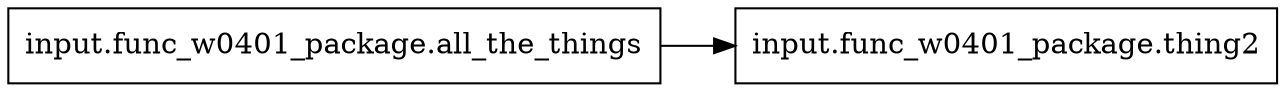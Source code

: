 digraph "int_import" {
rankdir=LR
charset="utf-8"
URL="." node[shape="box"]
"input.func_w0401_package.thing2" [];
"input.func_w0401_package.all_the_things" [];
"input.func_w0401_package.all_the_things" -> "input.func_w0401_package.thing2" [];
}

